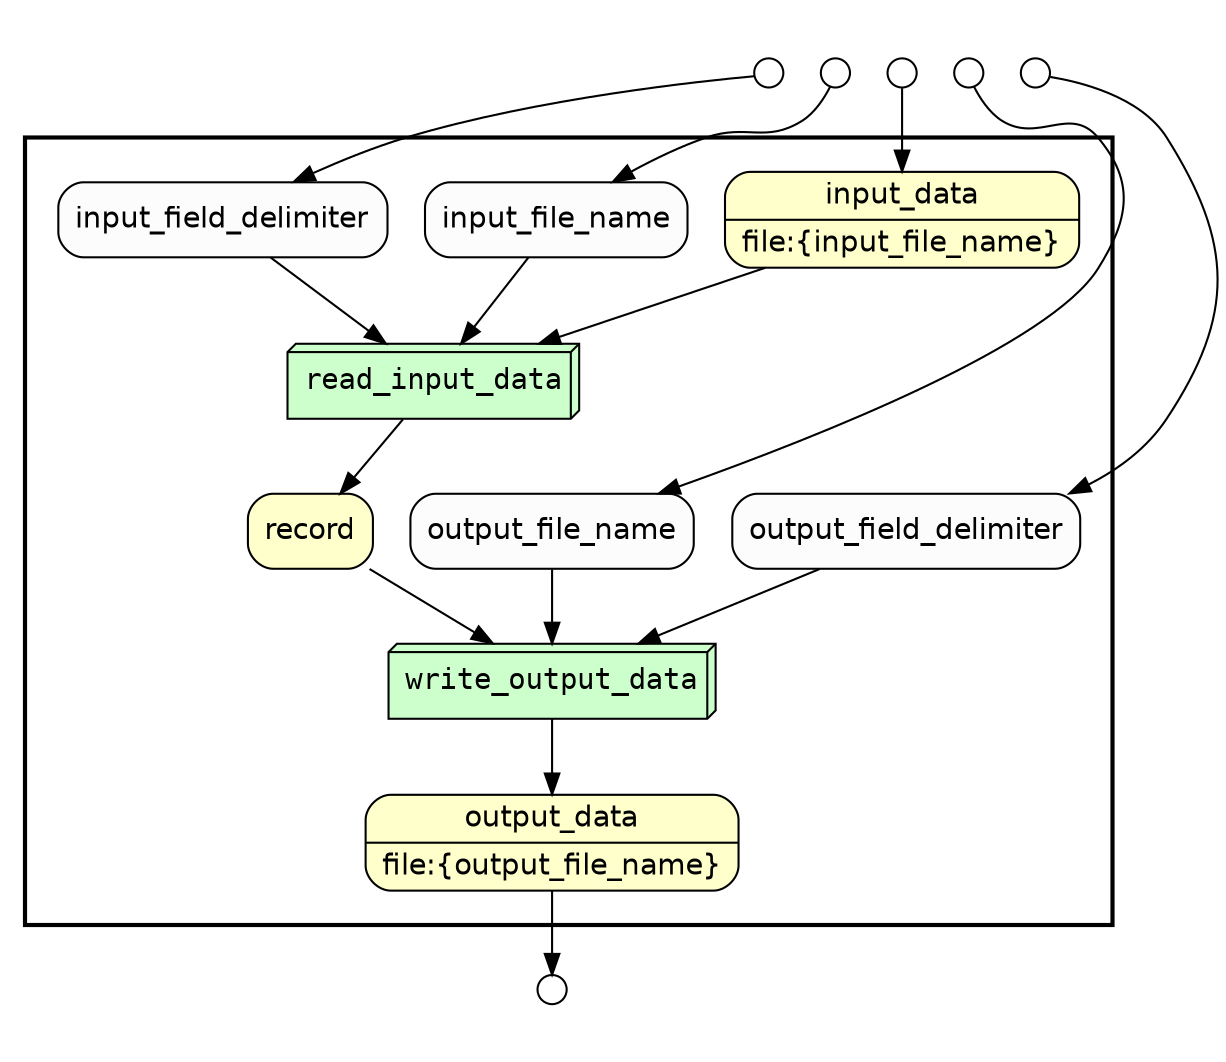 digraph Workflow {
rankdir=TB
subgraph cluster0 {
label=""
penwidth=2
fontsize=18
subgraph cluster1 {
label=""
color="white"
graph[fontname=Courier]
node[fontname=Courier]
node[shape=box3d style="filled" fillcolor="#CCFFCC" peripheries=1 label=""]
node1 [label="read_input_data"]
node2 [label="write_output_data"]
node[fontname=Helvetica]
node[shape=box style="rounded,filled" fillcolor="#FFFFCC" peripheries=1 label=""]
node3 [shape=record  rankdir=LR label="{<f0> output_data|<f1>file:\{output_file_name\}}"];
node4 [shape=record  rankdir=LR label="{<f0> input_data|<f1>file:\{input_file_name\}}"];
node5 [label="record"]
node[shape=box style="rounded,filled" fillcolor="#FCFCFC" peripheries=1 label=""]
node6 [label="input_file_name"]
node7 [label="input_field_delimiter"]
node8 [label="output_file_name"]
node9 [label="output_field_delimiter"]
}}
node[shape=circle style="rounded,filled" fillcolor="#FFFFFF" peripheries=1 label="" width=0.2]
subgraph cluster2 { label="" color="white"
subgraph cluster3 { label="" color="white"
node10
node11
node12
node13
node14
}}
subgraph cluster4 { label="" color="white"
subgraph cluster5 { label="" color="white"
node15
}}
node1 -> node5
node6 -> node1
node7 -> node1
node4 -> node1
node2 -> node3
node8 -> node2
node9 -> node2
node5 -> node2
node10 -> node6
node11 -> node8
node12 -> node7
node13 -> node9
node14 -> node4
node3 -> node15
}
